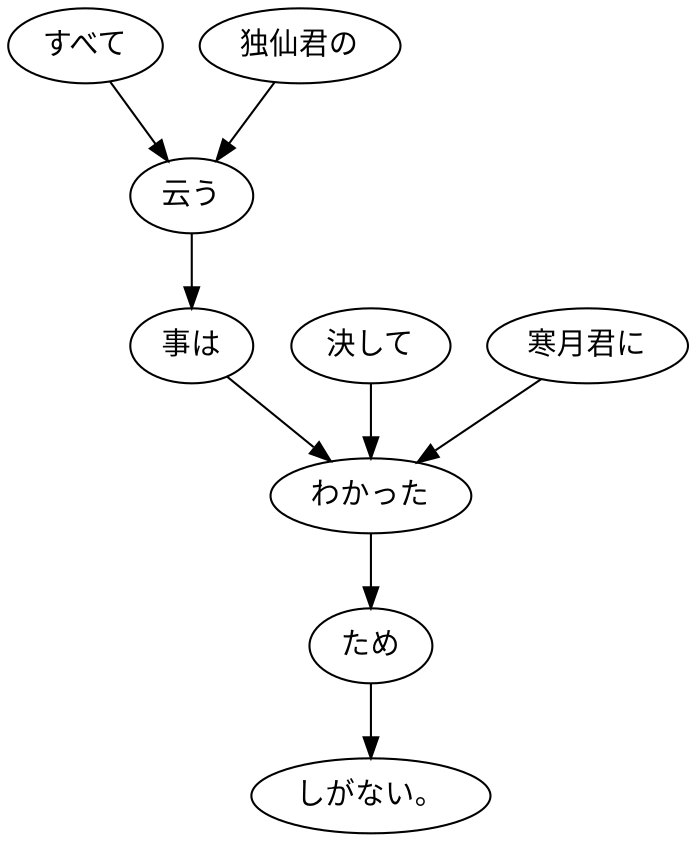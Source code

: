 digraph graph8387 {
	node0 [label="すべて"];
	node1 [label="独仙君の"];
	node2 [label="云う"];
	node3 [label="事は"];
	node4 [label="決して"];
	node5 [label="寒月君に"];
	node6 [label="わかった"];
	node7 [label="ため"];
	node8 [label="しがない。"];
	node0 -> node2;
	node1 -> node2;
	node2 -> node3;
	node3 -> node6;
	node4 -> node6;
	node5 -> node6;
	node6 -> node7;
	node7 -> node8;
}

